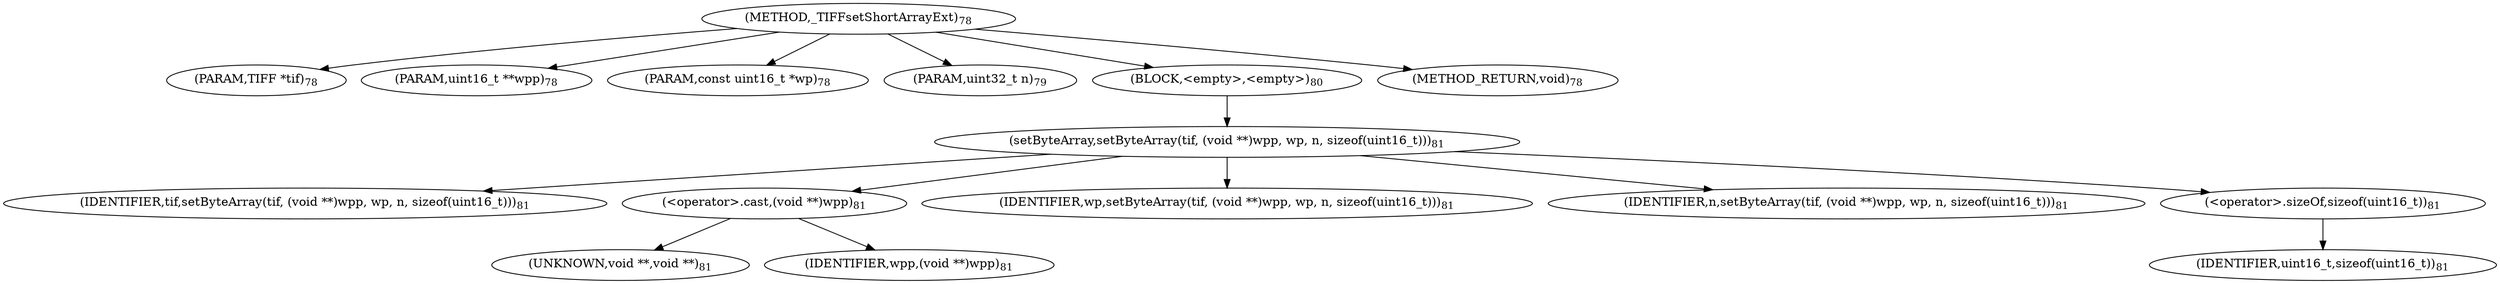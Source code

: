 digraph "_TIFFsetShortArrayExt" {  
"39763" [label = <(METHOD,_TIFFsetShortArrayExt)<SUB>78</SUB>> ]
"39764" [label = <(PARAM,TIFF *tif)<SUB>78</SUB>> ]
"39765" [label = <(PARAM,uint16_t **wpp)<SUB>78</SUB>> ]
"39766" [label = <(PARAM,const uint16_t *wp)<SUB>78</SUB>> ]
"39767" [label = <(PARAM,uint32_t n)<SUB>79</SUB>> ]
"39768" [label = <(BLOCK,&lt;empty&gt;,&lt;empty&gt;)<SUB>80</SUB>> ]
"39769" [label = <(setByteArray,setByteArray(tif, (void **)wpp, wp, n, sizeof(uint16_t)))<SUB>81</SUB>> ]
"39770" [label = <(IDENTIFIER,tif,setByteArray(tif, (void **)wpp, wp, n, sizeof(uint16_t)))<SUB>81</SUB>> ]
"39771" [label = <(&lt;operator&gt;.cast,(void **)wpp)<SUB>81</SUB>> ]
"39772" [label = <(UNKNOWN,void **,void **)<SUB>81</SUB>> ]
"39773" [label = <(IDENTIFIER,wpp,(void **)wpp)<SUB>81</SUB>> ]
"39774" [label = <(IDENTIFIER,wp,setByteArray(tif, (void **)wpp, wp, n, sizeof(uint16_t)))<SUB>81</SUB>> ]
"39775" [label = <(IDENTIFIER,n,setByteArray(tif, (void **)wpp, wp, n, sizeof(uint16_t)))<SUB>81</SUB>> ]
"39776" [label = <(&lt;operator&gt;.sizeOf,sizeof(uint16_t))<SUB>81</SUB>> ]
"39777" [label = <(IDENTIFIER,uint16_t,sizeof(uint16_t))<SUB>81</SUB>> ]
"39778" [label = <(METHOD_RETURN,void)<SUB>78</SUB>> ]
  "39763" -> "39764" 
  "39763" -> "39765" 
  "39763" -> "39766" 
  "39763" -> "39767" 
  "39763" -> "39768" 
  "39763" -> "39778" 
  "39768" -> "39769" 
  "39769" -> "39770" 
  "39769" -> "39771" 
  "39769" -> "39774" 
  "39769" -> "39775" 
  "39769" -> "39776" 
  "39771" -> "39772" 
  "39771" -> "39773" 
  "39776" -> "39777" 
}
